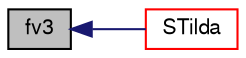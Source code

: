 digraph "fv3"
{
  bgcolor="transparent";
  edge [fontname="FreeSans",fontsize="10",labelfontname="FreeSans",labelfontsize="10"];
  node [fontname="FreeSans",fontsize="10",shape=record];
  rankdir="LR";
  Node1564 [label="fv3",height=0.2,width=0.4,color="black", fillcolor="grey75", style="filled", fontcolor="black"];
  Node1564 -> Node1565 [dir="back",color="midnightblue",fontsize="10",style="solid",fontname="FreeSans"];
  Node1565 [label="STilda",height=0.2,width=0.4,color="red",URL="$a30902.html#a02ad71406c5de7fa0c46d764ab8305fb"];
}
